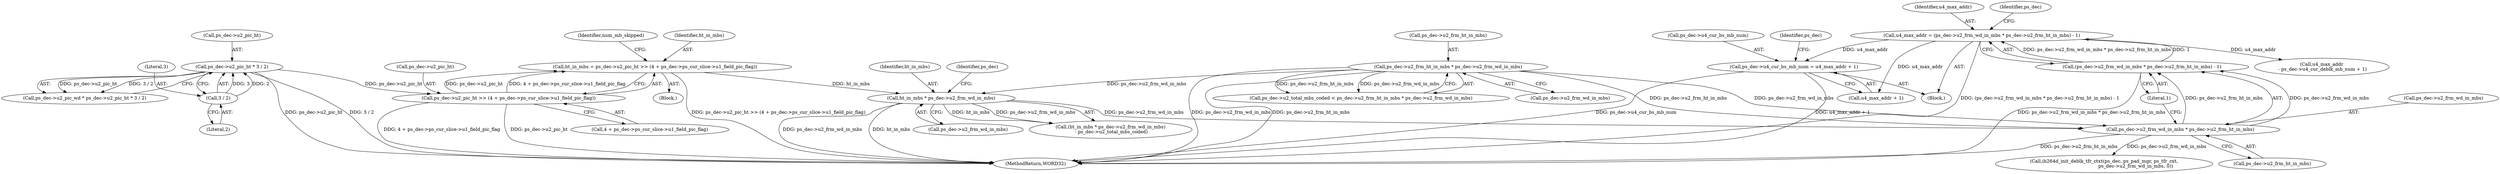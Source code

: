 digraph "0_Android_33ef7de9ddc8ea7eb9cbc440d1cf89957a0c267b@pointer" {
"1001694" [label="(Call,ps_dec->u4_cur_bs_mb_num = u4_max_addr + 1)"];
"1001683" [label="(Call,u4_max_addr = (ps_dec->u2_frm_wd_in_mbs * ps_dec->u2_frm_ht_in_mbs) - 1)"];
"1001685" [label="(Call,(ps_dec->u2_frm_wd_in_mbs * ps_dec->u2_frm_ht_in_mbs) - 1)"];
"1001686" [label="(Call,ps_dec->u2_frm_wd_in_mbs * ps_dec->u2_frm_ht_in_mbs)"];
"1001519" [label="(Call,ht_in_mbs * ps_dec->u2_frm_wd_in_mbs)"];
"1001503" [label="(Call,ht_in_mbs = ps_dec->u2_pic_ht >> (4 + ps_dec->ps_cur_slice->u1_field_pic_flag))"];
"1001505" [label="(Call,ps_dec->u2_pic_ht >> (4 + ps_dec->ps_cur_slice->u1_field_pic_flag))"];
"1001028" [label="(Call,ps_dec->u2_pic_ht * 3 / 2)"];
"1001032" [label="(Call,3 / 2)"];
"1001490" [label="(Call,ps_dec->u2_frm_ht_in_mbs * ps_dec->u2_frm_wd_in_mbs)"];
"1001494" [label="(Call,ps_dec->u2_frm_wd_in_mbs)"];
"1001029" [label="(Call,ps_dec->u2_pic_ht)"];
"1001685" [label="(Call,(ps_dec->u2_frm_wd_in_mbs * ps_dec->u2_frm_ht_in_mbs) - 1)"];
"1001694" [label="(Call,ps_dec->u4_cur_bs_mb_num = u4_max_addr + 1)"];
"1001506" [label="(Call,ps_dec->u2_pic_ht)"];
"1001695" [label="(Call,ps_dec->u4_cur_bs_mb_num)"];
"1001505" [label="(Call,ps_dec->u2_pic_ht >> (4 + ps_dec->ps_cur_slice->u1_field_pic_flag))"];
"1001518" [label="(Call,(ht_in_mbs * ps_dec->u2_frm_wd_in_mbs)\n - ps_dec->u2_total_mbs_coded)"];
"1001667" [label="(Block,)"];
"1001686" [label="(Call,ps_dec->u2_frm_wd_in_mbs * ps_dec->u2_frm_ht_in_mbs)"];
"1002189" [label="(MethodReturn,WORD32)"];
"1001711" [label="(Call,u4_max_addr\n - ps_dec->u4_cur_deblk_mb_num + 1)"];
"1001497" [label="(Block,)"];
"1001504" [label="(Identifier,ht_in_mbs)"];
"1001693" [label="(Literal,1)"];
"1001024" [label="(Call,ps_dec->u2_pic_wd * ps_dec->u2_pic_ht * 3 / 2)"];
"1001028" [label="(Call,ps_dec->u2_pic_ht * 3 / 2)"];
"1001033" [label="(Literal,3)"];
"1001702" [label="(Identifier,ps_dec)"];
"1001684" [label="(Identifier,u4_max_addr)"];
"1001032" [label="(Call,3 / 2)"];
"1001491" [label="(Call,ps_dec->u2_frm_ht_in_mbs)"];
"1001687" [label="(Call,ps_dec->u2_frm_wd_in_mbs)"];
"1001517" [label="(Identifier,num_mb_skipped)"];
"1001503" [label="(Call,ht_in_mbs = ps_dec->u2_pic_ht >> (4 + ps_dec->ps_cur_slice->u1_field_pic_flag))"];
"1001490" [label="(Call,ps_dec->u2_frm_ht_in_mbs * ps_dec->u2_frm_wd_in_mbs)"];
"1001696" [label="(Identifier,ps_dec)"];
"1001698" [label="(Call,u4_max_addr + 1)"];
"1001690" [label="(Call,ps_dec->u2_frm_ht_in_mbs)"];
"1001034" [label="(Literal,2)"];
"1001520" [label="(Identifier,ht_in_mbs)"];
"1001521" [label="(Call,ps_dec->u2_frm_wd_in_mbs)"];
"1001683" [label="(Call,u4_max_addr = (ps_dec->u2_frm_wd_in_mbs * ps_dec->u2_frm_ht_in_mbs) - 1)"];
"1001525" [label="(Identifier,ps_dec)"];
"1001509" [label="(Call,4 + ps_dec->ps_cur_slice->u1_field_pic_flag)"];
"1001701" [label="(Call,ih264d_init_deblk_tfr_ctxt(ps_dec, ps_pad_mgr, ps_tfr_cxt,\n                                           ps_dec->u2_frm_wd_in_mbs, 0))"];
"1001486" [label="(Call,ps_dec->u2_total_mbs_coded < ps_dec->u2_frm_ht_in_mbs * ps_dec->u2_frm_wd_in_mbs)"];
"1001519" [label="(Call,ht_in_mbs * ps_dec->u2_frm_wd_in_mbs)"];
"1001694" -> "1001667"  [label="AST: "];
"1001694" -> "1001698"  [label="CFG: "];
"1001695" -> "1001694"  [label="AST: "];
"1001698" -> "1001694"  [label="AST: "];
"1001702" -> "1001694"  [label="CFG: "];
"1001694" -> "1002189"  [label="DDG: ps_dec->u4_cur_bs_mb_num"];
"1001694" -> "1002189"  [label="DDG: u4_max_addr + 1"];
"1001683" -> "1001694"  [label="DDG: u4_max_addr"];
"1001683" -> "1001667"  [label="AST: "];
"1001683" -> "1001685"  [label="CFG: "];
"1001684" -> "1001683"  [label="AST: "];
"1001685" -> "1001683"  [label="AST: "];
"1001696" -> "1001683"  [label="CFG: "];
"1001683" -> "1002189"  [label="DDG: (ps_dec->u2_frm_wd_in_mbs * ps_dec->u2_frm_ht_in_mbs) - 1"];
"1001685" -> "1001683"  [label="DDG: ps_dec->u2_frm_wd_in_mbs * ps_dec->u2_frm_ht_in_mbs"];
"1001685" -> "1001683"  [label="DDG: 1"];
"1001683" -> "1001698"  [label="DDG: u4_max_addr"];
"1001683" -> "1001711"  [label="DDG: u4_max_addr"];
"1001685" -> "1001693"  [label="CFG: "];
"1001686" -> "1001685"  [label="AST: "];
"1001693" -> "1001685"  [label="AST: "];
"1001685" -> "1002189"  [label="DDG: ps_dec->u2_frm_wd_in_mbs * ps_dec->u2_frm_ht_in_mbs"];
"1001686" -> "1001685"  [label="DDG: ps_dec->u2_frm_wd_in_mbs"];
"1001686" -> "1001685"  [label="DDG: ps_dec->u2_frm_ht_in_mbs"];
"1001686" -> "1001690"  [label="CFG: "];
"1001687" -> "1001686"  [label="AST: "];
"1001690" -> "1001686"  [label="AST: "];
"1001693" -> "1001686"  [label="CFG: "];
"1001686" -> "1002189"  [label="DDG: ps_dec->u2_frm_ht_in_mbs"];
"1001519" -> "1001686"  [label="DDG: ps_dec->u2_frm_wd_in_mbs"];
"1001490" -> "1001686"  [label="DDG: ps_dec->u2_frm_wd_in_mbs"];
"1001490" -> "1001686"  [label="DDG: ps_dec->u2_frm_ht_in_mbs"];
"1001686" -> "1001701"  [label="DDG: ps_dec->u2_frm_wd_in_mbs"];
"1001519" -> "1001518"  [label="AST: "];
"1001519" -> "1001521"  [label="CFG: "];
"1001520" -> "1001519"  [label="AST: "];
"1001521" -> "1001519"  [label="AST: "];
"1001525" -> "1001519"  [label="CFG: "];
"1001519" -> "1002189"  [label="DDG: ps_dec->u2_frm_wd_in_mbs"];
"1001519" -> "1002189"  [label="DDG: ht_in_mbs"];
"1001519" -> "1001518"  [label="DDG: ht_in_mbs"];
"1001519" -> "1001518"  [label="DDG: ps_dec->u2_frm_wd_in_mbs"];
"1001503" -> "1001519"  [label="DDG: ht_in_mbs"];
"1001490" -> "1001519"  [label="DDG: ps_dec->u2_frm_wd_in_mbs"];
"1001503" -> "1001497"  [label="AST: "];
"1001503" -> "1001505"  [label="CFG: "];
"1001504" -> "1001503"  [label="AST: "];
"1001505" -> "1001503"  [label="AST: "];
"1001517" -> "1001503"  [label="CFG: "];
"1001503" -> "1002189"  [label="DDG: ps_dec->u2_pic_ht >> (4 + ps_dec->ps_cur_slice->u1_field_pic_flag)"];
"1001505" -> "1001503"  [label="DDG: ps_dec->u2_pic_ht"];
"1001505" -> "1001503"  [label="DDG: 4 + ps_dec->ps_cur_slice->u1_field_pic_flag"];
"1001505" -> "1001509"  [label="CFG: "];
"1001506" -> "1001505"  [label="AST: "];
"1001509" -> "1001505"  [label="AST: "];
"1001505" -> "1002189"  [label="DDG: 4 + ps_dec->ps_cur_slice->u1_field_pic_flag"];
"1001505" -> "1002189"  [label="DDG: ps_dec->u2_pic_ht"];
"1001028" -> "1001505"  [label="DDG: ps_dec->u2_pic_ht"];
"1001028" -> "1001024"  [label="AST: "];
"1001028" -> "1001032"  [label="CFG: "];
"1001029" -> "1001028"  [label="AST: "];
"1001032" -> "1001028"  [label="AST: "];
"1001024" -> "1001028"  [label="CFG: "];
"1001028" -> "1002189"  [label="DDG: ps_dec->u2_pic_ht"];
"1001028" -> "1002189"  [label="DDG: 3 / 2"];
"1001028" -> "1001024"  [label="DDG: ps_dec->u2_pic_ht"];
"1001028" -> "1001024"  [label="DDG: 3 / 2"];
"1001032" -> "1001028"  [label="DDG: 3"];
"1001032" -> "1001028"  [label="DDG: 2"];
"1001032" -> "1001034"  [label="CFG: "];
"1001033" -> "1001032"  [label="AST: "];
"1001034" -> "1001032"  [label="AST: "];
"1001490" -> "1001486"  [label="AST: "];
"1001490" -> "1001494"  [label="CFG: "];
"1001491" -> "1001490"  [label="AST: "];
"1001494" -> "1001490"  [label="AST: "];
"1001486" -> "1001490"  [label="CFG: "];
"1001490" -> "1002189"  [label="DDG: ps_dec->u2_frm_wd_in_mbs"];
"1001490" -> "1002189"  [label="DDG: ps_dec->u2_frm_ht_in_mbs"];
"1001490" -> "1001486"  [label="DDG: ps_dec->u2_frm_ht_in_mbs"];
"1001490" -> "1001486"  [label="DDG: ps_dec->u2_frm_wd_in_mbs"];
}
